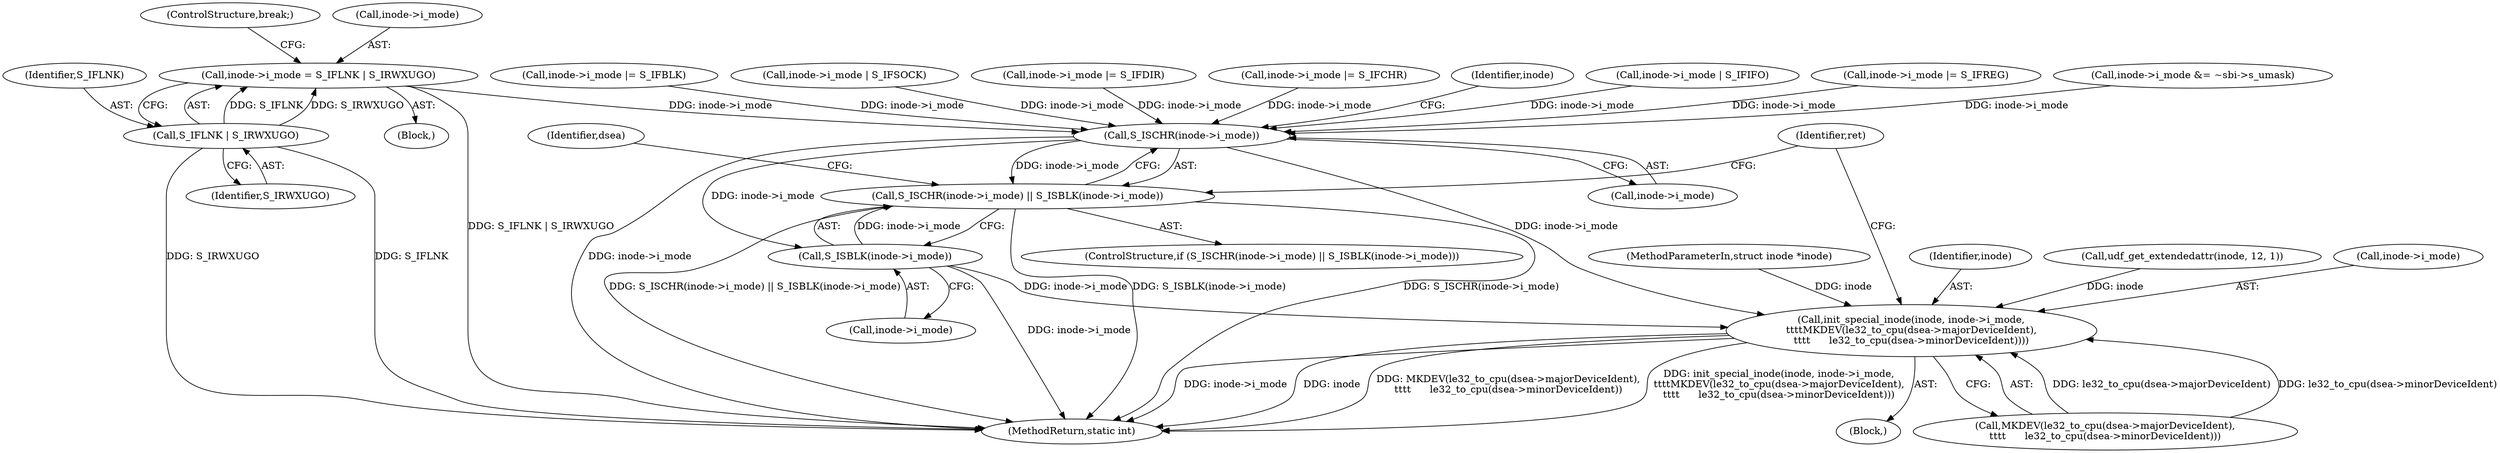digraph "0_linux_23b133bdc452aa441fcb9b82cbf6dd05cfd342d0@pointer" {
"1001149" [label="(Call,inode->i_mode = S_IFLNK | S_IRWXUGO)"];
"1001153" [label="(Call,S_IFLNK | S_IRWXUGO)"];
"1001186" [label="(Call,S_ISCHR(inode->i_mode))"];
"1001185" [label="(Call,S_ISCHR(inode->i_mode) || S_ISBLK(inode->i_mode))"];
"1001190" [label="(Call,S_ISBLK(inode->i_mode))"];
"1001207" [label="(Call,init_special_inode(inode, inode->i_mode,\n\t\t\t\tMKDEV(le32_to_cpu(dsea->majorDeviceIdent),\n\t\t\t\t      le32_to_cpu(dsea->minorDeviceIdent))))"];
"1001047" [label="(Call,inode->i_mode |= S_IFDIR)"];
"1001108" [label="(Call,inode->i_mode |= S_IFCHR)"];
"1001212" [label="(Call,MKDEV(le32_to_cpu(dsea->majorDeviceIdent),\n\t\t\t\t      le32_to_cpu(dsea->minorDeviceIdent)))"];
"1001192" [label="(Identifier,inode)"];
"1001224" [label="(Identifier,ret)"];
"1001191" [label="(Call,inode->i_mode)"];
"1001033" [label="(Block,)"];
"1001206" [label="(Block,)"];
"1001184" [label="(ControlStructure,if (S_ISCHR(inode->i_mode) || S_ISBLK(inode->i_mode)))"];
"1001190" [label="(Call,S_ISBLK(inode->i_mode))"];
"1001209" [label="(Call,inode->i_mode)"];
"1001197" [label="(Identifier,dsea)"];
"1001117" [label="(Call,inode->i_mode | S_IFIFO)"];
"1000109" [label="(MethodParameterIn,struct inode *inode)"];
"1001094" [label="(Call,inode->i_mode |= S_IFREG)"];
"1000695" [label="(Call,inode->i_mode &= ~sbi->s_umask)"];
"1001156" [label="(ControlStructure,break;)"];
"1001150" [label="(Call,inode->i_mode)"];
"1001231" [label="(MethodReturn,static int)"];
"1001208" [label="(Identifier,inode)"];
"1001200" [label="(Call,udf_get_extendedattr(inode, 12, 1))"];
"1001186" [label="(Call,S_ISCHR(inode->i_mode))"];
"1001154" [label="(Identifier,S_IFLNK)"];
"1001101" [label="(Call,inode->i_mode |= S_IFBLK)"];
"1001155" [label="(Identifier,S_IRWXUGO)"];
"1001207" [label="(Call,init_special_inode(inode, inode->i_mode,\n\t\t\t\tMKDEV(le32_to_cpu(dsea->majorDeviceIdent),\n\t\t\t\t      le32_to_cpu(dsea->minorDeviceIdent))))"];
"1001153" [label="(Call,S_IFLNK | S_IRWXUGO)"];
"1001127" [label="(Call,inode->i_mode | S_IFSOCK)"];
"1001149" [label="(Call,inode->i_mode = S_IFLNK | S_IRWXUGO)"];
"1001185" [label="(Call,S_ISCHR(inode->i_mode) || S_ISBLK(inode->i_mode))"];
"1001187" [label="(Call,inode->i_mode)"];
"1001149" -> "1001033"  [label="AST: "];
"1001149" -> "1001153"  [label="CFG: "];
"1001150" -> "1001149"  [label="AST: "];
"1001153" -> "1001149"  [label="AST: "];
"1001156" -> "1001149"  [label="CFG: "];
"1001149" -> "1001231"  [label="DDG: S_IFLNK | S_IRWXUGO"];
"1001153" -> "1001149"  [label="DDG: S_IFLNK"];
"1001153" -> "1001149"  [label="DDG: S_IRWXUGO"];
"1001149" -> "1001186"  [label="DDG: inode->i_mode"];
"1001153" -> "1001155"  [label="CFG: "];
"1001154" -> "1001153"  [label="AST: "];
"1001155" -> "1001153"  [label="AST: "];
"1001153" -> "1001231"  [label="DDG: S_IRWXUGO"];
"1001153" -> "1001231"  [label="DDG: S_IFLNK"];
"1001186" -> "1001185"  [label="AST: "];
"1001186" -> "1001187"  [label="CFG: "];
"1001187" -> "1001186"  [label="AST: "];
"1001192" -> "1001186"  [label="CFG: "];
"1001185" -> "1001186"  [label="CFG: "];
"1001186" -> "1001231"  [label="DDG: inode->i_mode"];
"1001186" -> "1001185"  [label="DDG: inode->i_mode"];
"1000695" -> "1001186"  [label="DDG: inode->i_mode"];
"1001108" -> "1001186"  [label="DDG: inode->i_mode"];
"1001101" -> "1001186"  [label="DDG: inode->i_mode"];
"1001117" -> "1001186"  [label="DDG: inode->i_mode"];
"1001094" -> "1001186"  [label="DDG: inode->i_mode"];
"1001127" -> "1001186"  [label="DDG: inode->i_mode"];
"1001047" -> "1001186"  [label="DDG: inode->i_mode"];
"1001186" -> "1001190"  [label="DDG: inode->i_mode"];
"1001186" -> "1001207"  [label="DDG: inode->i_mode"];
"1001185" -> "1001184"  [label="AST: "];
"1001185" -> "1001190"  [label="CFG: "];
"1001190" -> "1001185"  [label="AST: "];
"1001197" -> "1001185"  [label="CFG: "];
"1001224" -> "1001185"  [label="CFG: "];
"1001185" -> "1001231"  [label="DDG: S_ISCHR(inode->i_mode)"];
"1001185" -> "1001231"  [label="DDG: S_ISCHR(inode->i_mode) || S_ISBLK(inode->i_mode)"];
"1001185" -> "1001231"  [label="DDG: S_ISBLK(inode->i_mode)"];
"1001190" -> "1001185"  [label="DDG: inode->i_mode"];
"1001190" -> "1001191"  [label="CFG: "];
"1001191" -> "1001190"  [label="AST: "];
"1001190" -> "1001231"  [label="DDG: inode->i_mode"];
"1001190" -> "1001207"  [label="DDG: inode->i_mode"];
"1001207" -> "1001206"  [label="AST: "];
"1001207" -> "1001212"  [label="CFG: "];
"1001208" -> "1001207"  [label="AST: "];
"1001209" -> "1001207"  [label="AST: "];
"1001212" -> "1001207"  [label="AST: "];
"1001224" -> "1001207"  [label="CFG: "];
"1001207" -> "1001231"  [label="DDG: inode->i_mode"];
"1001207" -> "1001231"  [label="DDG: inode"];
"1001207" -> "1001231"  [label="DDG: MKDEV(le32_to_cpu(dsea->majorDeviceIdent),\n\t\t\t\t      le32_to_cpu(dsea->minorDeviceIdent))"];
"1001207" -> "1001231"  [label="DDG: init_special_inode(inode, inode->i_mode,\n\t\t\t\tMKDEV(le32_to_cpu(dsea->majorDeviceIdent),\n\t\t\t\t      le32_to_cpu(dsea->minorDeviceIdent)))"];
"1001200" -> "1001207"  [label="DDG: inode"];
"1000109" -> "1001207"  [label="DDG: inode"];
"1001212" -> "1001207"  [label="DDG: le32_to_cpu(dsea->majorDeviceIdent)"];
"1001212" -> "1001207"  [label="DDG: le32_to_cpu(dsea->minorDeviceIdent)"];
}
